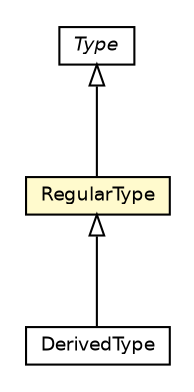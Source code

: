 #!/usr/local/bin/dot
#
# Class diagram 
# Generated by UMLGraph version 5.2 (http://www.umlgraph.org/)
#

digraph G {
	edge [fontname="Helvetica",fontsize=10,labelfontname="Helvetica",labelfontsize=10];
	node [fontname="Helvetica",fontsize=10,shape=plaintext];
	nodesep=0.25;
	ranksep=0.5;
	// chameleon.core.type.Type
	c26020 [label=<<table title="chameleon.core.type.Type" border="0" cellborder="1" cellspacing="0" cellpadding="2" port="p" href="./Type.html">
		<tr><td><table border="0" cellspacing="0" cellpadding="1">
<tr><td align="center" balign="center"><font face="Helvetica-Oblique"> Type </font></td></tr>
		</table></td></tr>
		</table>>, fontname="Helvetica", fontcolor="black", fontsize=9.0];
	// chameleon.core.type.RegularType
	c26023 [label=<<table title="chameleon.core.type.RegularType" border="0" cellborder="1" cellspacing="0" cellpadding="2" port="p" bgcolor="lemonChiffon" href="./RegularType.html">
		<tr><td><table border="0" cellspacing="0" cellpadding="1">
<tr><td align="center" balign="center"> RegularType </td></tr>
		</table></td></tr>
		</table>>, fontname="Helvetica", fontcolor="black", fontsize=9.0];
	// chameleon.core.type.DerivedType
	c26025 [label=<<table title="chameleon.core.type.DerivedType" border="0" cellborder="1" cellspacing="0" cellpadding="2" port="p" href="./DerivedType.html">
		<tr><td><table border="0" cellspacing="0" cellpadding="1">
<tr><td align="center" balign="center"> DerivedType </td></tr>
		</table></td></tr>
		</table>>, fontname="Helvetica", fontcolor="black", fontsize=9.0];
	//chameleon.core.type.RegularType extends chameleon.core.type.Type
	c26020:p -> c26023:p [dir=back,arrowtail=empty];
	//chameleon.core.type.DerivedType extends chameleon.core.type.RegularType
	c26023:p -> c26025:p [dir=back,arrowtail=empty];
}

